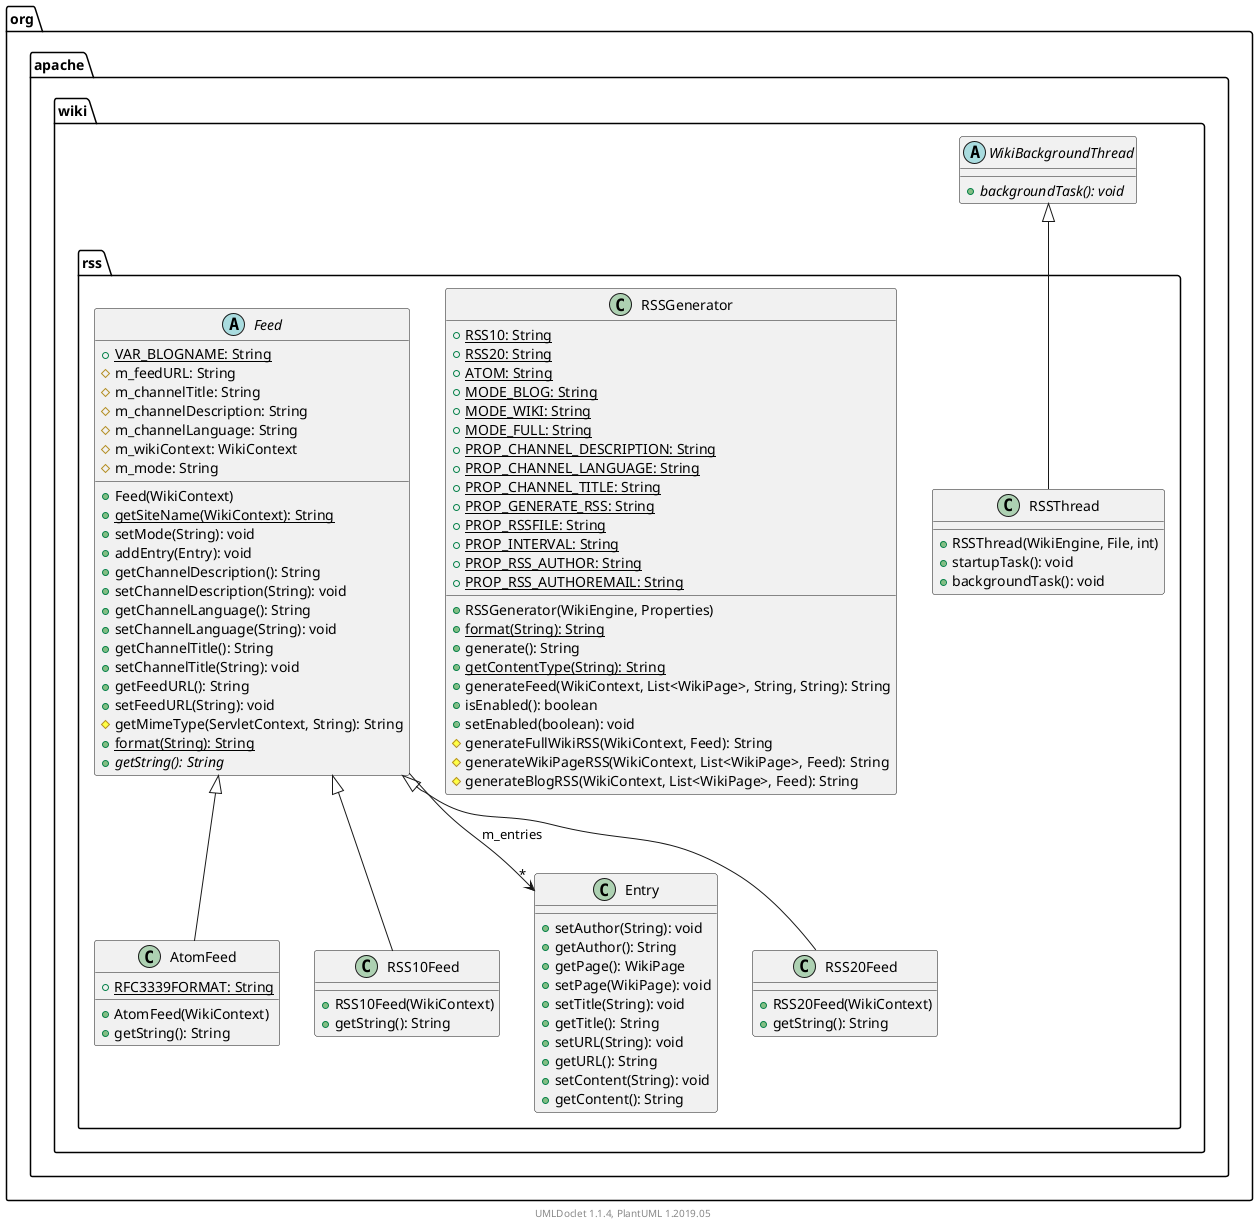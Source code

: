 @startuml

    namespace org.apache.wiki.rss {

        class RSSThread [[RSSThread.html]] {
            +RSSThread(WikiEngine, File, int)
            +startupTask(): void
            +backgroundTask(): void
        }

        class RSSGenerator [[RSSGenerator.html]] {
            {static} +RSS10: String
            {static} +RSS20: String
            {static} +ATOM: String
            {static} +MODE_BLOG: String
            {static} +MODE_WIKI: String
            {static} +MODE_FULL: String
            {static} +PROP_CHANNEL_DESCRIPTION: String
            {static} +PROP_CHANNEL_LANGUAGE: String
            {static} +PROP_CHANNEL_TITLE: String
            {static} +PROP_GENERATE_RSS: String
            {static} +PROP_RSSFILE: String
            {static} +PROP_INTERVAL: String
            {static} +PROP_RSS_AUTHOR: String
            {static} +PROP_RSS_AUTHOREMAIL: String
            +RSSGenerator(WikiEngine, Properties)
            {static} +format(String): String
            +generate(): String
            {static} +getContentType(String): String
            +generateFeed(WikiContext, List<WikiPage>, String, String): String
            +isEnabled(): boolean
            +setEnabled(boolean): void
            #generateFullWikiRSS(WikiContext, Feed): String
            #generateWikiPageRSS(WikiContext, List<WikiPage>, Feed): String
            #generateBlogRSS(WikiContext, List<WikiPage>, Feed): String
        }

        class AtomFeed [[AtomFeed.html]] {
            {static} +RFC3339FORMAT: String
            +AtomFeed(WikiContext)
            +getString(): String
        }

        abstract class Feed [[Feed.html]] {
            {static} +VAR_BLOGNAME: String
            #m_feedURL: String
            #m_channelTitle: String
            #m_channelDescription: String
            #m_channelLanguage: String
            #m_wikiContext: WikiContext
            #m_mode: String
            +Feed(WikiContext)
            {static} +getSiteName(WikiContext): String
            +setMode(String): void
            +addEntry(Entry): void
            +getChannelDescription(): String
            +setChannelDescription(String): void
            +getChannelLanguage(): String
            +setChannelLanguage(String): void
            +getChannelTitle(): String
            +setChannelTitle(String): void
            +getFeedURL(): String
            +setFeedURL(String): void
            #getMimeType(ServletContext, String): String
            {static} +format(String): String
            {abstract} +getString(): String
        }

        class RSS10Feed [[RSS10Feed.html]] {
            +RSS10Feed(WikiContext)
            +getString(): String
        }

        class Entry [[Entry.html]] {
            +setAuthor(String): void
            +getAuthor(): String
            +getPage(): WikiPage
            +setPage(WikiPage): void
            +setTitle(String): void
            +getTitle(): String
            +setURL(String): void
            +getURL(): String
            +setContent(String): void
            +getContent(): String
        }

        class RSS20Feed [[RSS20Feed.html]] {
            +RSS20Feed(WikiContext)
            +getString(): String
        }

        abstract class org.apache.wiki.WikiBackgroundThread {
            {abstract} +backgroundTask(): void
        }
        org.apache.wiki.WikiBackgroundThread <|-- RSSThread

        Feed <|-- AtomFeed

        Feed <|-- RSS10Feed

        Feed <|-- RSS20Feed

        Feed --> "*" Entry: m_entries

    }


    center footer UMLDoclet 1.1.4, PlantUML 1.2019.05
@enduml
